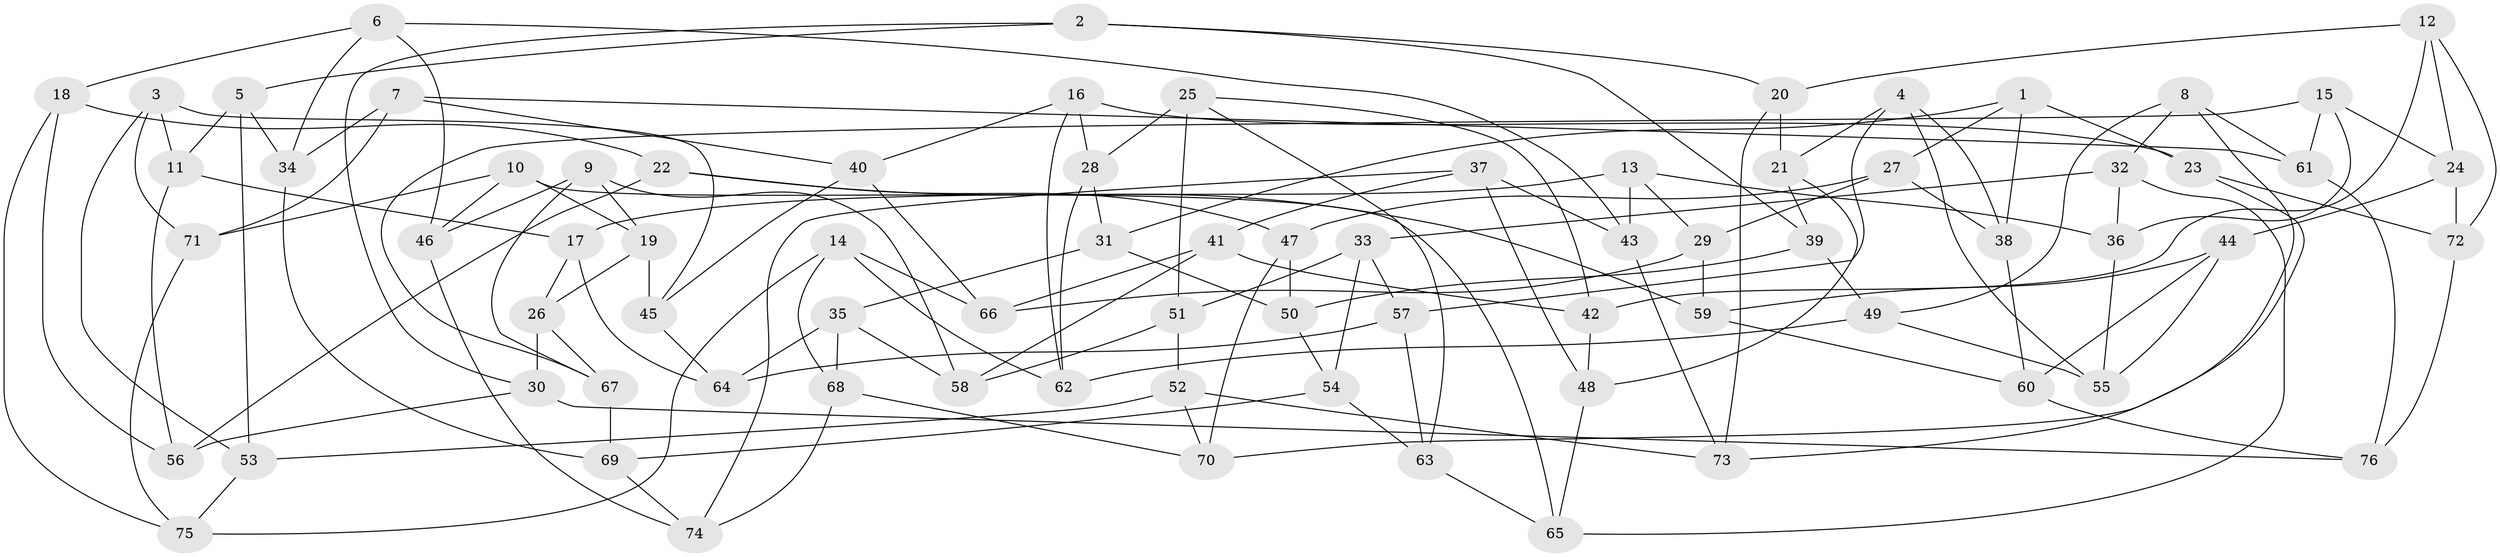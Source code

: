 // Generated by graph-tools (version 1.1) at 2025/26/03/09/25 03:26:58]
// undirected, 76 vertices, 152 edges
graph export_dot {
graph [start="1"]
  node [color=gray90,style=filled];
  1;
  2;
  3;
  4;
  5;
  6;
  7;
  8;
  9;
  10;
  11;
  12;
  13;
  14;
  15;
  16;
  17;
  18;
  19;
  20;
  21;
  22;
  23;
  24;
  25;
  26;
  27;
  28;
  29;
  30;
  31;
  32;
  33;
  34;
  35;
  36;
  37;
  38;
  39;
  40;
  41;
  42;
  43;
  44;
  45;
  46;
  47;
  48;
  49;
  50;
  51;
  52;
  53;
  54;
  55;
  56;
  57;
  58;
  59;
  60;
  61;
  62;
  63;
  64;
  65;
  66;
  67;
  68;
  69;
  70;
  71;
  72;
  73;
  74;
  75;
  76;
  1 -- 38;
  1 -- 27;
  1 -- 23;
  1 -- 31;
  2 -- 20;
  2 -- 5;
  2 -- 30;
  2 -- 39;
  3 -- 53;
  3 -- 71;
  3 -- 11;
  3 -- 45;
  4 -- 55;
  4 -- 57;
  4 -- 21;
  4 -- 38;
  5 -- 53;
  5 -- 11;
  5 -- 34;
  6 -- 46;
  6 -- 43;
  6 -- 34;
  6 -- 18;
  7 -- 61;
  7 -- 71;
  7 -- 40;
  7 -- 34;
  8 -- 32;
  8 -- 70;
  8 -- 49;
  8 -- 61;
  9 -- 19;
  9 -- 46;
  9 -- 58;
  9 -- 67;
  10 -- 71;
  10 -- 46;
  10 -- 65;
  10 -- 19;
  11 -- 17;
  11 -- 56;
  12 -- 20;
  12 -- 24;
  12 -- 42;
  12 -- 72;
  13 -- 43;
  13 -- 29;
  13 -- 17;
  13 -- 36;
  14 -- 66;
  14 -- 62;
  14 -- 68;
  14 -- 75;
  15 -- 24;
  15 -- 67;
  15 -- 61;
  15 -- 36;
  16 -- 28;
  16 -- 23;
  16 -- 62;
  16 -- 40;
  17 -- 26;
  17 -- 64;
  18 -- 75;
  18 -- 22;
  18 -- 56;
  19 -- 26;
  19 -- 45;
  20 -- 73;
  20 -- 21;
  21 -- 48;
  21 -- 39;
  22 -- 56;
  22 -- 59;
  22 -- 47;
  23 -- 72;
  23 -- 73;
  24 -- 72;
  24 -- 44;
  25 -- 63;
  25 -- 51;
  25 -- 42;
  25 -- 28;
  26 -- 67;
  26 -- 30;
  27 -- 38;
  27 -- 29;
  27 -- 47;
  28 -- 31;
  28 -- 62;
  29 -- 59;
  29 -- 66;
  30 -- 56;
  30 -- 76;
  31 -- 35;
  31 -- 50;
  32 -- 65;
  32 -- 36;
  32 -- 33;
  33 -- 54;
  33 -- 51;
  33 -- 57;
  34 -- 69;
  35 -- 58;
  35 -- 68;
  35 -- 64;
  36 -- 55;
  37 -- 48;
  37 -- 43;
  37 -- 41;
  37 -- 74;
  38 -- 60;
  39 -- 50;
  39 -- 49;
  40 -- 66;
  40 -- 45;
  41 -- 42;
  41 -- 58;
  41 -- 66;
  42 -- 48;
  43 -- 73;
  44 -- 60;
  44 -- 59;
  44 -- 55;
  45 -- 64;
  46 -- 74;
  47 -- 70;
  47 -- 50;
  48 -- 65;
  49 -- 62;
  49 -- 55;
  50 -- 54;
  51 -- 52;
  51 -- 58;
  52 -- 53;
  52 -- 73;
  52 -- 70;
  53 -- 75;
  54 -- 69;
  54 -- 63;
  57 -- 63;
  57 -- 64;
  59 -- 60;
  60 -- 76;
  61 -- 76;
  63 -- 65;
  67 -- 69;
  68 -- 70;
  68 -- 74;
  69 -- 74;
  71 -- 75;
  72 -- 76;
}
